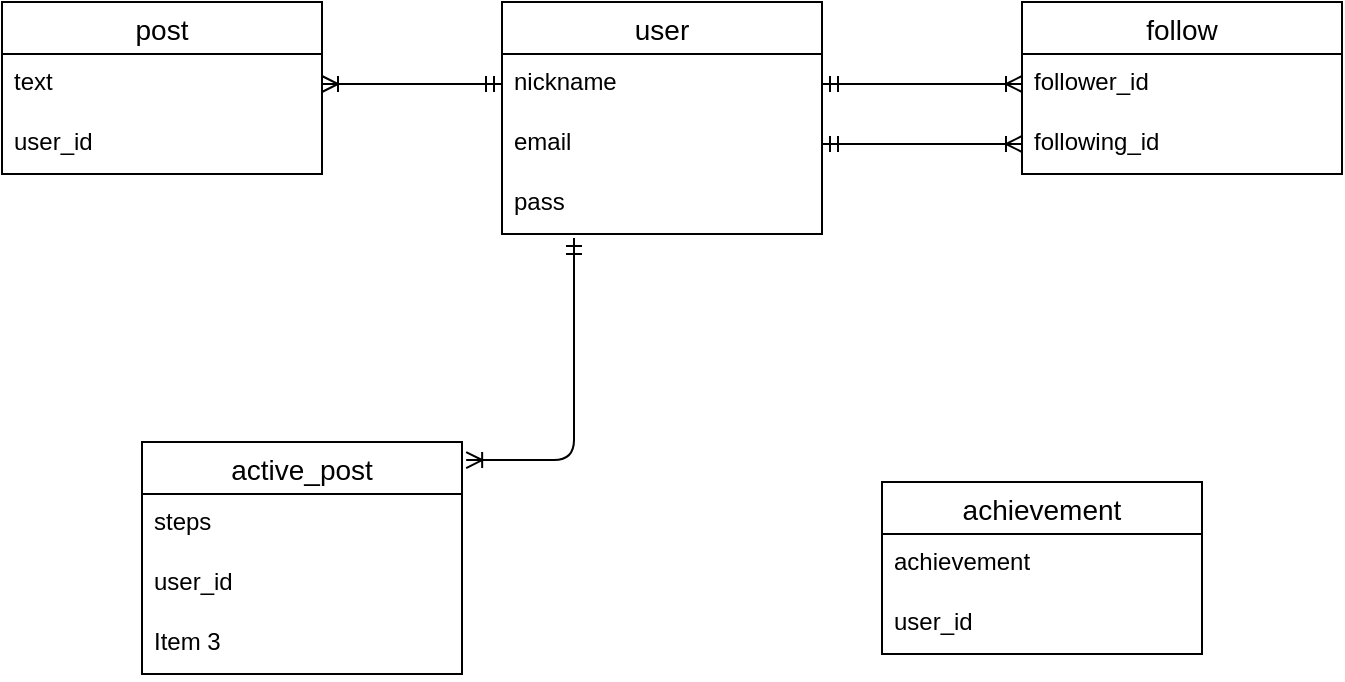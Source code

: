 <mxfile>
    <diagram id="ye8OPLtHTwXUfbeM7U-v" name="ページ1">
        <mxGraphModel dx="736" dy="350" grid="1" gridSize="10" guides="1" tooltips="1" connect="1" arrows="1" fold="1" page="1" pageScale="1" pageWidth="827" pageHeight="1169" math="0" shadow="0">
            <root>
                <mxCell id="0"/>
                <mxCell id="1" parent="0"/>
                <mxCell id="2" value="post" style="swimlane;fontStyle=0;childLayout=stackLayout;horizontal=1;startSize=26;horizontalStack=0;resizeParent=1;resizeParentMax=0;resizeLast=0;collapsible=1;marginBottom=0;align=center;fontSize=14;" parent="1" vertex="1">
                    <mxGeometry x="60" y="50" width="160" height="86" as="geometry"/>
                </mxCell>
                <mxCell id="3" value="text" style="text;strokeColor=none;fillColor=none;spacingLeft=4;spacingRight=4;overflow=hidden;rotatable=0;points=[[0,0.5],[1,0.5]];portConstraint=eastwest;fontSize=12;" parent="2" vertex="1">
                    <mxGeometry y="26" width="160" height="30" as="geometry"/>
                </mxCell>
                <mxCell id="4" value="user_id" style="text;strokeColor=none;fillColor=none;spacingLeft=4;spacingRight=4;overflow=hidden;rotatable=0;points=[[0,0.5],[1,0.5]];portConstraint=eastwest;fontSize=12;" parent="2" vertex="1">
                    <mxGeometry y="56" width="160" height="30" as="geometry"/>
                </mxCell>
                <mxCell id="6" value="user" style="swimlane;fontStyle=0;childLayout=stackLayout;horizontal=1;startSize=26;horizontalStack=0;resizeParent=1;resizeParentMax=0;resizeLast=0;collapsible=1;marginBottom=0;align=center;fontSize=14;" parent="1" vertex="1">
                    <mxGeometry x="310" y="50" width="160" height="116" as="geometry"/>
                </mxCell>
                <mxCell id="7" value="nickname " style="text;strokeColor=none;fillColor=none;spacingLeft=4;spacingRight=4;overflow=hidden;rotatable=0;points=[[0,0.5],[1,0.5]];portConstraint=eastwest;fontSize=12;" parent="6" vertex="1">
                    <mxGeometry y="26" width="160" height="30" as="geometry"/>
                </mxCell>
                <mxCell id="8" value="email" style="text;strokeColor=none;fillColor=none;spacingLeft=4;spacingRight=4;overflow=hidden;rotatable=0;points=[[0,0.5],[1,0.5]];portConstraint=eastwest;fontSize=12;" parent="6" vertex="1">
                    <mxGeometry y="56" width="160" height="30" as="geometry"/>
                </mxCell>
                <mxCell id="9" value="pass" style="text;strokeColor=none;fillColor=none;spacingLeft=4;spacingRight=4;overflow=hidden;rotatable=0;points=[[0,0.5],[1,0.5]];portConstraint=eastwest;fontSize=12;" parent="6" vertex="1">
                    <mxGeometry y="86" width="160" height="30" as="geometry"/>
                </mxCell>
                <mxCell id="10" value="active_post" style="swimlane;fontStyle=0;childLayout=stackLayout;horizontal=1;startSize=26;horizontalStack=0;resizeParent=1;resizeParentMax=0;resizeLast=0;collapsible=1;marginBottom=0;align=center;fontSize=14;" parent="1" vertex="1">
                    <mxGeometry x="130" y="270" width="160" height="116" as="geometry"/>
                </mxCell>
                <mxCell id="11" value="steps" style="text;strokeColor=none;fillColor=none;spacingLeft=4;spacingRight=4;overflow=hidden;rotatable=0;points=[[0,0.5],[1,0.5]];portConstraint=eastwest;fontSize=12;" parent="10" vertex="1">
                    <mxGeometry y="26" width="160" height="30" as="geometry"/>
                </mxCell>
                <mxCell id="12" value="user_id" style="text;strokeColor=none;fillColor=none;spacingLeft=4;spacingRight=4;overflow=hidden;rotatable=0;points=[[0,0.5],[1,0.5]];portConstraint=eastwest;fontSize=12;" parent="10" vertex="1">
                    <mxGeometry y="56" width="160" height="30" as="geometry"/>
                </mxCell>
                <mxCell id="13" value="Item 3" style="text;strokeColor=none;fillColor=none;spacingLeft=4;spacingRight=4;overflow=hidden;rotatable=0;points=[[0,0.5],[1,0.5]];portConstraint=eastwest;fontSize=12;" parent="10" vertex="1">
                    <mxGeometry y="86" width="160" height="30" as="geometry"/>
                </mxCell>
                <mxCell id="14" value="follow" style="swimlane;fontStyle=0;childLayout=stackLayout;horizontal=1;startSize=26;horizontalStack=0;resizeParent=1;resizeParentMax=0;resizeLast=0;collapsible=1;marginBottom=0;align=center;fontSize=14;" parent="1" vertex="1">
                    <mxGeometry x="570" y="50" width="160" height="86" as="geometry"/>
                </mxCell>
                <mxCell id="15" value="follower_id" style="text;strokeColor=none;fillColor=none;spacingLeft=4;spacingRight=4;overflow=hidden;rotatable=0;points=[[0,0.5],[1,0.5]];portConstraint=eastwest;fontSize=12;" parent="14" vertex="1">
                    <mxGeometry y="26" width="160" height="30" as="geometry"/>
                </mxCell>
                <mxCell id="16" value="following_id" style="text;strokeColor=none;fillColor=none;spacingLeft=4;spacingRight=4;overflow=hidden;rotatable=0;points=[[0,0.5],[1,0.5]];portConstraint=eastwest;fontSize=12;" parent="14" vertex="1">
                    <mxGeometry y="56" width="160" height="30" as="geometry"/>
                </mxCell>
                <mxCell id="18" value="achievement" style="swimlane;fontStyle=0;childLayout=stackLayout;horizontal=1;startSize=26;horizontalStack=0;resizeParent=1;resizeParentMax=0;resizeLast=0;collapsible=1;marginBottom=0;align=center;fontSize=14;" parent="1" vertex="1">
                    <mxGeometry x="500" y="290" width="160" height="86" as="geometry"/>
                </mxCell>
                <mxCell id="19" value="achievement" style="text;strokeColor=none;fillColor=none;spacingLeft=4;spacingRight=4;overflow=hidden;rotatable=0;points=[[0,0.5],[1,0.5]];portConstraint=eastwest;fontSize=12;" parent="18" vertex="1">
                    <mxGeometry y="26" width="160" height="30" as="geometry"/>
                </mxCell>
                <mxCell id="20" value="user_id" style="text;strokeColor=none;fillColor=none;spacingLeft=4;spacingRight=4;overflow=hidden;rotatable=0;points=[[0,0.5],[1,0.5]];portConstraint=eastwest;fontSize=12;" parent="18" vertex="1">
                    <mxGeometry y="56" width="160" height="30" as="geometry"/>
                </mxCell>
                <mxCell id="22" value="" style="fontSize=12;html=1;endArrow=ERoneToMany;startArrow=ERmandOne;exitX=0;exitY=0.5;exitDx=0;exitDy=0;entryX=1;entryY=0.5;entryDx=0;entryDy=0;" parent="1" source="7" target="3" edge="1">
                    <mxGeometry width="100" height="100" relative="1" as="geometry">
                        <mxPoint x="280" y="236" as="sourcePoint"/>
                        <mxPoint x="170" y="166" as="targetPoint"/>
                    </mxGeometry>
                </mxCell>
                <mxCell id="23" value="" style="fontSize=12;html=1;endArrow=ERoneToMany;startArrow=ERmandOne;entryX=1.013;entryY=0.078;entryDx=0;entryDy=0;entryPerimeter=0;exitX=0.225;exitY=1.067;exitDx=0;exitDy=0;exitPerimeter=0;" parent="1" source="9" target="10" edge="1">
                    <mxGeometry width="100" height="100" relative="1" as="geometry">
                        <mxPoint x="300" y="280" as="sourcePoint"/>
                        <mxPoint x="400" y="180" as="targetPoint"/>
                        <Array as="points">
                            <mxPoint x="346" y="279"/>
                        </Array>
                    </mxGeometry>
                </mxCell>
                <mxCell id="24" value="" style="fontSize=12;html=1;endArrow=ERoneToMany;startArrow=ERmandOne;entryX=0;entryY=0.5;entryDx=0;entryDy=0;exitX=1;exitY=0.5;exitDx=0;exitDy=0;" parent="1" source="7" target="15" edge="1">
                    <mxGeometry width="100" height="100" relative="1" as="geometry">
                        <mxPoint x="470" y="62" as="sourcePoint"/>
                        <mxPoint x="480" y="200" as="targetPoint"/>
                        <Array as="points"/>
                    </mxGeometry>
                </mxCell>
                <mxCell id="25" value="" style="fontSize=12;html=1;endArrow=ERoneToMany;startArrow=ERmandOne;entryX=0;entryY=0.5;entryDx=0;entryDy=0;exitX=1;exitY=0.5;exitDx=0;exitDy=0;" edge="1" parent="1" source="8" target="16">
                    <mxGeometry width="100" height="100" relative="1" as="geometry">
                        <mxPoint x="390" y="270" as="sourcePoint"/>
                        <mxPoint x="490" y="170" as="targetPoint"/>
                        <Array as="points">
                            <mxPoint x="520" y="121"/>
                        </Array>
                    </mxGeometry>
                </mxCell>
            </root>
        </mxGraphModel>
    </diagram>
    <diagram id="HgaH5OZVGWXltz3RUeO-" name="ページ2">
        <mxGraphModel dx="818" dy="389" grid="1" gridSize="10" guides="1" tooltips="1" connect="1" arrows="1" fold="1" page="1" pageScale="1" pageWidth="827" pageHeight="1169" math="0" shadow="0">
            <root>
                <mxCell id="oVkFJT1UJfeu1R14ivuu-0"/>
                <mxCell id="oVkFJT1UJfeu1R14ivuu-1" parent="oVkFJT1UJfeu1R14ivuu-0"/>
                <mxCell id="oVkFJT1UJfeu1R14ivuu-4" style="edgeStyle=none;html=1;exitX=0.75;exitY=0;exitDx=0;exitDy=0;" edge="1" parent="oVkFJT1UJfeu1R14ivuu-1" source="oVkFJT1UJfeu1R14ivuu-2">
                    <mxGeometry relative="1" as="geometry">
                        <mxPoint x="115" y="40" as="targetPoint"/>
                    </mxGeometry>
                </mxCell>
                <mxCell id="oVkFJT1UJfeu1R14ivuu-2" value="一覧ページ" style="whiteSpace=wrap;html=1;align=center;" vertex="1" parent="oVkFJT1UJfeu1R14ivuu-1">
                    <mxGeometry x="40" y="40" width="100" height="40" as="geometry"/>
                </mxCell>
                <mxCell id="oVkFJT1UJfeu1R14ivuu-3" value="ログインページ" style="whiteSpace=wrap;html=1;align=center;" vertex="1" parent="oVkFJT1UJfeu1R14ivuu-1">
                    <mxGeometry x="200" y="40" width="100" height="40" as="geometry"/>
                </mxCell>
                <mxCell id="oVkFJT1UJfeu1R14ivuu-5" value="新規登録" style="whiteSpace=wrap;html=1;align=center;" vertex="1" parent="oVkFJT1UJfeu1R14ivuu-1">
                    <mxGeometry x="200" y="120" width="100" height="40" as="geometry"/>
                </mxCell>
                <mxCell id="oVkFJT1UJfeu1R14ivuu-6" value="投稿ページ" style="whiteSpace=wrap;html=1;align=center;" vertex="1" parent="oVkFJT1UJfeu1R14ivuu-1">
                    <mxGeometry x="200" y="200" width="100" height="40" as="geometry"/>
                </mxCell>
                <mxCell id="oVkFJT1UJfeu1R14ivuu-7" value="詳細ページ" style="whiteSpace=wrap;html=1;align=center;" vertex="1" parent="oVkFJT1UJfeu1R14ivuu-1">
                    <mxGeometry x="200" y="280" width="100" height="40" as="geometry"/>
                </mxCell>
                <mxCell id="oVkFJT1UJfeu1R14ivuu-8" value="マイページ" style="whiteSpace=wrap;html=1;align=center;" vertex="1" parent="oVkFJT1UJfeu1R14ivuu-1">
                    <mxGeometry x="200" y="360" width="100" height="40" as="geometry"/>
                </mxCell>
                <mxCell id="oVkFJT1UJfeu1R14ivuu-12" value="" style="line;strokeWidth=1;rotatable=0;dashed=0;labelPosition=right;align=left;verticalAlign=middle;spacingTop=0;spacingLeft=6;points=[];portConstraint=eastwest;" vertex="1" parent="oVkFJT1UJfeu1R14ivuu-1">
                    <mxGeometry x="140" y="55" width="60" height="10" as="geometry"/>
                </mxCell>
                <mxCell id="oVkFJT1UJfeu1R14ivuu-13" value="" style="line;strokeWidth=1;rotatable=0;dashed=0;labelPosition=right;align=left;verticalAlign=middle;spacingTop=0;spacingLeft=6;points=[];portConstraint=eastwest;direction=south;" vertex="1" parent="oVkFJT1UJfeu1R14ivuu-1">
                    <mxGeometry x="165" y="60" width="10" height="320" as="geometry"/>
                </mxCell>
                <mxCell id="oVkFJT1UJfeu1R14ivuu-14" value="" style="line;strokeWidth=1;rotatable=0;dashed=0;labelPosition=right;align=left;verticalAlign=middle;spacingTop=0;spacingLeft=6;points=[];portConstraint=eastwest;" vertex="1" parent="oVkFJT1UJfeu1R14ivuu-1">
                    <mxGeometry x="170" y="135" width="30" height="10" as="geometry"/>
                </mxCell>
                <mxCell id="oVkFJT1UJfeu1R14ivuu-15" value="" style="line;strokeWidth=1;rotatable=0;dashed=0;labelPosition=right;align=left;verticalAlign=middle;spacingTop=0;spacingLeft=6;points=[];portConstraint=eastwest;" vertex="1" parent="oVkFJT1UJfeu1R14ivuu-1">
                    <mxGeometry x="170" y="215" width="30" height="10" as="geometry"/>
                </mxCell>
                <mxCell id="oVkFJT1UJfeu1R14ivuu-16" value="" style="line;strokeWidth=1;rotatable=0;dashed=0;labelPosition=right;align=left;verticalAlign=middle;spacingTop=0;spacingLeft=6;points=[];portConstraint=eastwest;" vertex="1" parent="oVkFJT1UJfeu1R14ivuu-1">
                    <mxGeometry x="170" y="295" width="30" height="10" as="geometry"/>
                </mxCell>
                <mxCell id="oVkFJT1UJfeu1R14ivuu-17" value="" style="line;strokeWidth=1;rotatable=0;dashed=0;labelPosition=right;align=left;verticalAlign=middle;spacingTop=0;spacingLeft=6;points=[];portConstraint=eastwest;" vertex="1" parent="oVkFJT1UJfeu1R14ivuu-1">
                    <mxGeometry x="170" y="375" width="30" height="10" as="geometry"/>
                </mxCell>
                <mxCell id="oVkFJT1UJfeu1R14ivuu-18" value="フォロー一覧" style="whiteSpace=wrap;html=1;align=center;" vertex="1" parent="oVkFJT1UJfeu1R14ivuu-1">
                    <mxGeometry x="360" y="360" width="100" height="40" as="geometry"/>
                </mxCell>
                <mxCell id="oVkFJT1UJfeu1R14ivuu-19" value="フォロワー一覧" style="whiteSpace=wrap;html=1;align=center;" vertex="1" parent="oVkFJT1UJfeu1R14ivuu-1">
                    <mxGeometry x="360" y="440" width="100" height="40" as="geometry"/>
                </mxCell>
                <mxCell id="oVkFJT1UJfeu1R14ivuu-21" value="編集ページ" style="whiteSpace=wrap;html=1;align=center;" vertex="1" parent="oVkFJT1UJfeu1R14ivuu-1">
                    <mxGeometry x="360" y="280" width="100" height="40" as="geometry"/>
                </mxCell>
                <mxCell id="oVkFJT1UJfeu1R14ivuu-22" value="" style="line;strokeWidth=1;rotatable=0;dashed=0;labelPosition=right;align=left;verticalAlign=middle;spacingTop=0;spacingLeft=6;points=[];portConstraint=eastwest;" vertex="1" parent="oVkFJT1UJfeu1R14ivuu-1">
                    <mxGeometry x="300" y="295" width="60" height="10" as="geometry"/>
                </mxCell>
                <mxCell id="oVkFJT1UJfeu1R14ivuu-23" value="" style="line;strokeWidth=1;rotatable=0;dashed=0;labelPosition=right;align=left;verticalAlign=middle;spacingTop=0;spacingLeft=6;points=[];portConstraint=eastwest;" vertex="1" parent="oVkFJT1UJfeu1R14ivuu-1">
                    <mxGeometry x="300" y="375" width="60" height="10" as="geometry"/>
                </mxCell>
                <mxCell id="oVkFJT1UJfeu1R14ivuu-24" value="" style="line;strokeWidth=1;rotatable=0;dashed=0;labelPosition=right;align=left;verticalAlign=middle;spacingTop=0;spacingLeft=6;points=[];portConstraint=eastwest;" vertex="1" parent="oVkFJT1UJfeu1R14ivuu-1">
                    <mxGeometry x="330" y="455" width="30" height="10" as="geometry"/>
                </mxCell>
                <mxCell id="oVkFJT1UJfeu1R14ivuu-25" value="" style="line;strokeWidth=1;rotatable=0;dashed=0;labelPosition=right;align=left;verticalAlign=middle;spacingTop=0;spacingLeft=6;points=[];portConstraint=eastwest;direction=south;" vertex="1" parent="oVkFJT1UJfeu1R14ivuu-1">
                    <mxGeometry x="325" y="380" width="10" height="80" as="geometry"/>
                </mxCell>
                <mxCell id="oVkFJT1UJfeu1R14ivuu-28" value="削除ページ" style="whiteSpace=wrap;html=1;align=center;" vertex="1" parent="oVkFJT1UJfeu1R14ivuu-1">
                    <mxGeometry x="360" y="200" width="100" height="40" as="geometry"/>
                </mxCell>
                <mxCell id="oVkFJT1UJfeu1R14ivuu-30" value="" style="line;strokeWidth=1;rotatable=0;dashed=0;labelPosition=right;align=left;verticalAlign=middle;spacingTop=0;spacingLeft=6;points=[];portConstraint=eastwest;direction=south;" vertex="1" parent="oVkFJT1UJfeu1R14ivuu-1">
                    <mxGeometry x="325" y="220" width="10" height="80" as="geometry"/>
                </mxCell>
                <mxCell id="oVkFJT1UJfeu1R14ivuu-31" value="" style="line;strokeWidth=1;rotatable=0;dashed=0;labelPosition=right;align=left;verticalAlign=middle;spacingTop=0;spacingLeft=6;points=[];portConstraint=eastwest;" vertex="1" parent="oVkFJT1UJfeu1R14ivuu-1">
                    <mxGeometry x="330" y="215" width="30" height="10" as="geometry"/>
                </mxCell>
            </root>
        </mxGraphModel>
    </diagram>
</mxfile>